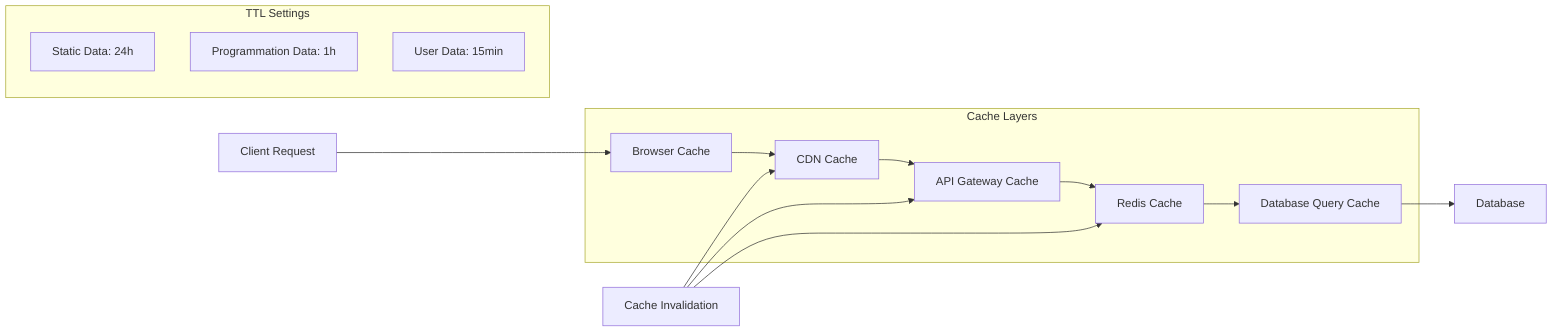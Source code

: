 graph LR
    subgraph "Cache Layers"
        A[Browser Cache]
        B[CDN Cache]
        C[API Gateway Cache]
        D[Redis Cache]
        E[Database Query Cache]
    end
    
    F[Client Request] --> A
    A --> B
    B --> C
    C --> D
    D --> E
    E --> G[Database]
    
    H[Cache Invalidation] --> D
    H --> C
    H --> B
    
    subgraph "TTL Settings"
        I["Static Data: 24h"]
        J["Programmation Data: 1h"]
        K["User Data: 15min"]
    end
